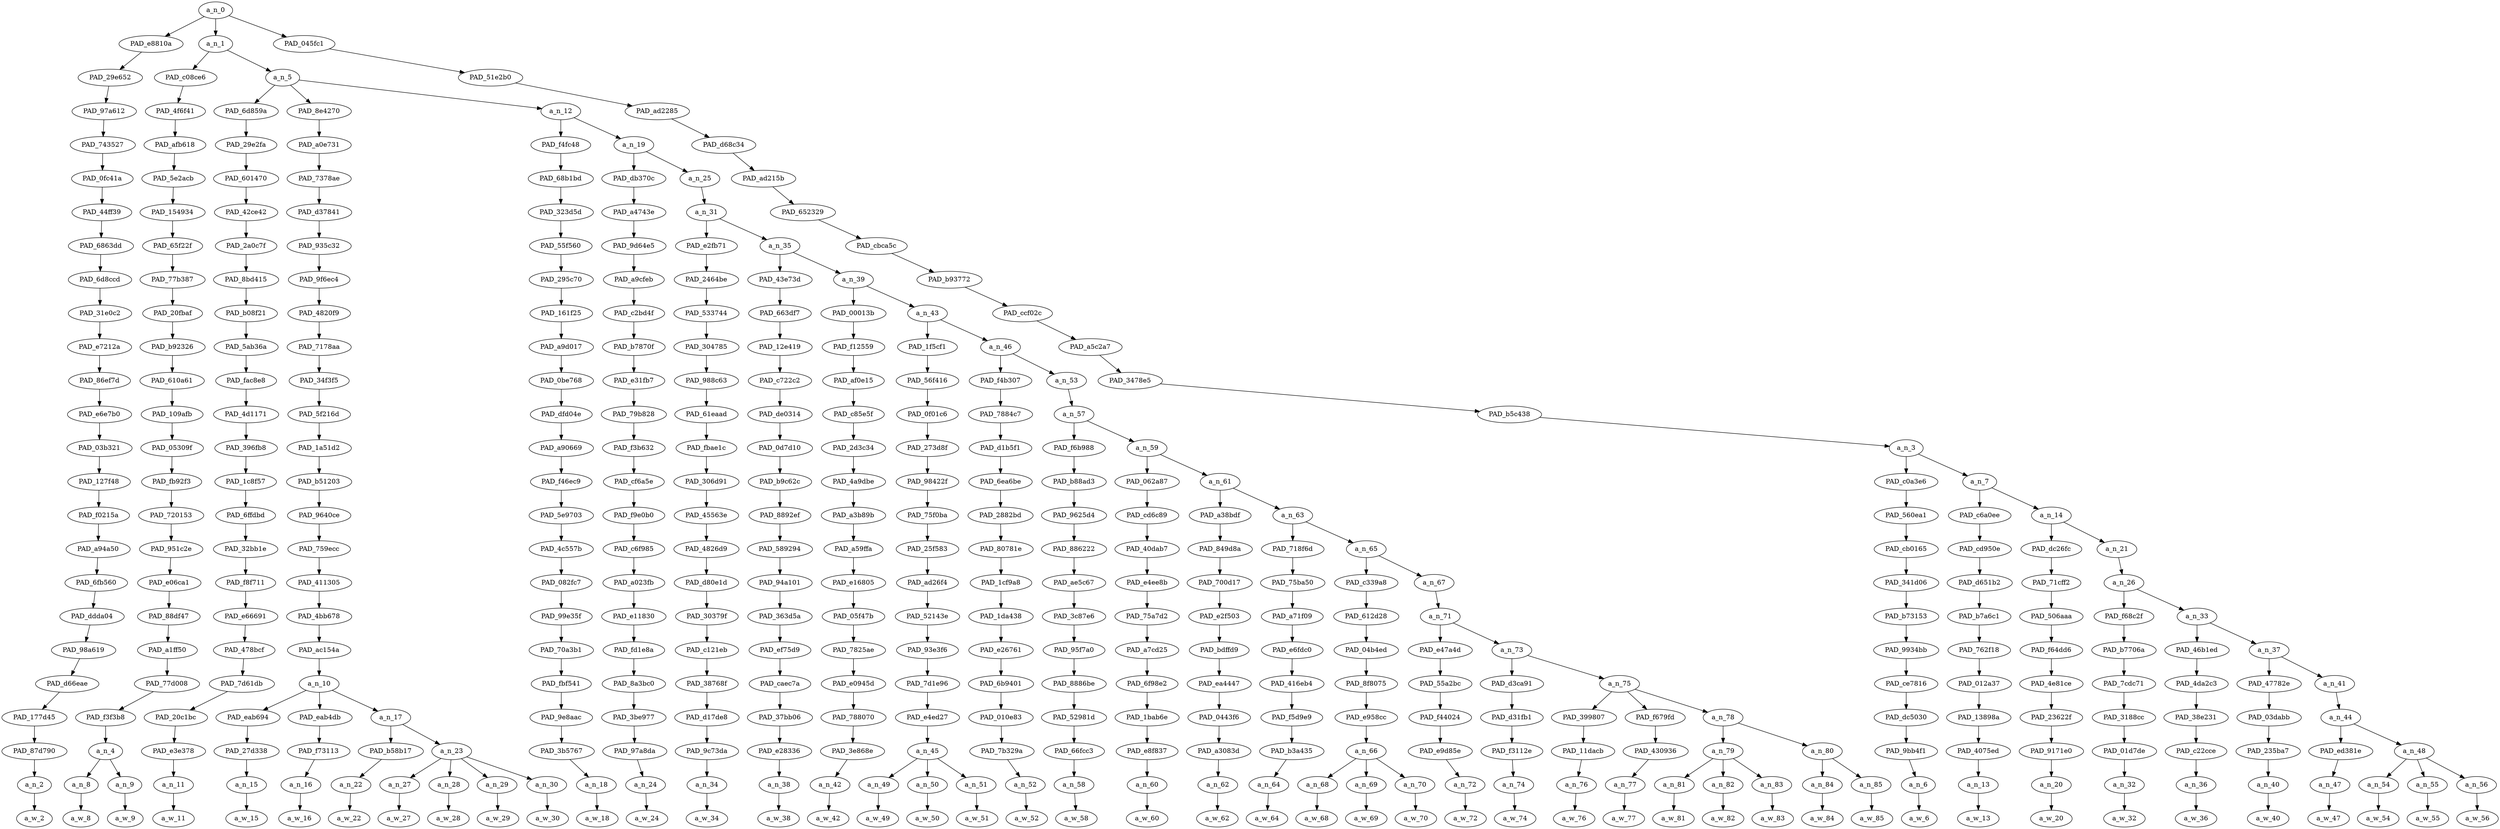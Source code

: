 strict digraph "" {
	a_n_0	[div_dir=1,
		index=0,
		level=24,
		pos="25.3869066591616,24!",
		text_span="[0, 1, 2, 3, 4, 5, 6, 7, 8, 9, 10, 11, 12, 13, 14, 15, 16, 17, 18, 19, 20, 21, 22, 23, 24, 25, 26, 27, 28, 29, 30, 31, 32, 33, 34, \
35, 36, 37, 38, 39, 40, 41, 42, 43, 44, 45]",
		value=0.99999999];
	PAD_e8810a	[div_dir=1,
		index=1,
		level=23,
		pos="35.0,23!",
		text_span="[35]",
		value=0.00998787];
	a_n_0 -> PAD_e8810a;
	a_n_1	[div_dir=1,
		index=0,
		level=23,
		pos="4.16071997748481,23!",
		text_span="[0, 1, 2, 3, 4, 5, 6, 7, 8, 9, 10, 11, 12, 13, 14, 15, 16, 17, 18, 19, 20, 21, 22, 23, 24, 25, 26, 27, 28, 29, 30, 31, 32, 33, 34]",
		value=0.76523112];
	a_n_0 -> a_n_1;
	PAD_045fc1	[div_dir=1,
		index=2,
		level=23,
		pos="37.0,23!",
		text_span="[36, 37, 38, 39, 40, 41, 42, 43, 44, 45]",
		value=0.22470285];
	a_n_0 -> PAD_045fc1;
	PAD_29e652	[div_dir=1,
		index=2,
		level=22,
		pos="35.0,22!",
		text_span="[35]",
		value=0.00998787];
	PAD_e8810a -> PAD_29e652;
	PAD_97a612	[div_dir=1,
		index=4,
		level=21,
		pos="35.0,21!",
		text_span="[35]",
		value=0.00998787];
	PAD_29e652 -> PAD_97a612;
	PAD_743527	[div_dir=1,
		index=5,
		level=20,
		pos="35.0,20!",
		text_span="[35]",
		value=0.00998787];
	PAD_97a612 -> PAD_743527;
	PAD_0fc41a	[div_dir=1,
		index=6,
		level=19,
		pos="35.0,19!",
		text_span="[35]",
		value=0.00998787];
	PAD_743527 -> PAD_0fc41a;
	PAD_44ff39	[div_dir=1,
		index=6,
		level=18,
		pos="35.0,18!",
		text_span="[35]",
		value=0.00998787];
	PAD_0fc41a -> PAD_44ff39;
	PAD_6863dd	[div_dir=1,
		index=7,
		level=17,
		pos="35.0,17!",
		text_span="[35]",
		value=0.00998787];
	PAD_44ff39 -> PAD_6863dd;
	PAD_6d8ccd	[div_dir=1,
		index=8,
		level=16,
		pos="35.0,16!",
		text_span="[35]",
		value=0.00998787];
	PAD_6863dd -> PAD_6d8ccd;
	PAD_31e0c2	[div_dir=1,
		index=9,
		level=15,
		pos="35.0,15!",
		text_span="[35]",
		value=0.00998787];
	PAD_6d8ccd -> PAD_31e0c2;
	PAD_e7212a	[div_dir=1,
		index=10,
		level=14,
		pos="35.0,14!",
		text_span="[35]",
		value=0.00998787];
	PAD_31e0c2 -> PAD_e7212a;
	PAD_86ef7d	[div_dir=1,
		index=11,
		level=13,
		pos="35.0,13!",
		text_span="[35]",
		value=0.00998787];
	PAD_e7212a -> PAD_86ef7d;
	PAD_e6e7b0	[div_dir=1,
		index=11,
		level=12,
		pos="35.0,12!",
		text_span="[35]",
		value=0.00998787];
	PAD_86ef7d -> PAD_e6e7b0;
	PAD_03b321	[div_dir=1,
		index=12,
		level=11,
		pos="35.0,11!",
		text_span="[35]",
		value=0.00998787];
	PAD_e6e7b0 -> PAD_03b321;
	PAD_127f48	[div_dir=1,
		index=13,
		level=10,
		pos="35.0,10!",
		text_span="[35]",
		value=0.00998787];
	PAD_03b321 -> PAD_127f48;
	PAD_f0215a	[div_dir=1,
		index=14,
		level=9,
		pos="35.0,9!",
		text_span="[35]",
		value=0.00998787];
	PAD_127f48 -> PAD_f0215a;
	PAD_a94a50	[div_dir=1,
		index=15,
		level=8,
		pos="35.0,8!",
		text_span="[35]",
		value=0.00998787];
	PAD_f0215a -> PAD_a94a50;
	PAD_6fb560	[div_dir=1,
		index=16,
		level=7,
		pos="35.0,7!",
		text_span="[35]",
		value=0.00998787];
	PAD_a94a50 -> PAD_6fb560;
	PAD_ddda04	[div_dir=1,
		index=16,
		level=6,
		pos="35.0,6!",
		text_span="[35]",
		value=0.00998787];
	PAD_6fb560 -> PAD_ddda04;
	PAD_98a619	[div_dir=1,
		index=17,
		level=5,
		pos="35.0,5!",
		text_span="[35]",
		value=0.00998787];
	PAD_ddda04 -> PAD_98a619;
	PAD_d66eae	[div_dir=1,
		index=18,
		level=4,
		pos="35.0,4!",
		text_span="[35]",
		value=0.00998787];
	PAD_98a619 -> PAD_d66eae;
	PAD_177d45	[div_dir=1,
		index=22,
		level=3,
		pos="35.0,3!",
		text_span="[35]",
		value=0.00998787];
	PAD_d66eae -> PAD_177d45;
	PAD_87d790	[div_dir=1,
		index=24,
		level=2,
		pos="35.0,2!",
		text_span="[35]",
		value=0.00998787];
	PAD_177d45 -> PAD_87d790;
	a_n_2	[div_dir=1,
		index=35,
		level=1,
		pos="35.0,1!",
		text_span="[35]",
		value=0.00998787];
	PAD_87d790 -> a_n_2;
	a_w_2	[div_dir=0,
		index=35,
		level=0,
		pos="35,0!",
		text_span="[35]",
		value=but];
	a_n_2 -> a_w_2;
	PAD_c08ce6	[div_dir=1,
		index=0,
		level=22,
		pos="0.5,22!",
		text_span="[0, 1]",
		value=0.07276632];
	a_n_1 -> PAD_c08ce6;
	a_n_5	[div_dir=1,
		index=1,
		level=22,
		pos="7.821439954969619,22!",
		text_span="[2, 3, 4, 5, 6, 7, 8, 9, 10, 11, 12, 13, 14, 15, 16, 17, 18, 19, 20, 21, 22, 23, 24, 25, 26, 27, 28, 29, 30, 31, 32, 33, 34]",
		value=0.69240430];
	a_n_1 -> a_n_5;
	PAD_4f6f41	[div_dir=1,
		index=0,
		level=21,
		pos="0.5,21!",
		text_span="[0, 1]",
		value=0.07276632];
	PAD_c08ce6 -> PAD_4f6f41;
	PAD_afb618	[div_dir=1,
		index=0,
		level=20,
		pos="0.5,20!",
		text_span="[0, 1]",
		value=0.07276632];
	PAD_4f6f41 -> PAD_afb618;
	PAD_5e2acb	[div_dir=1,
		index=0,
		level=19,
		pos="0.5,19!",
		text_span="[0, 1]",
		value=0.07276632];
	PAD_afb618 -> PAD_5e2acb;
	PAD_154934	[div_dir=1,
		index=0,
		level=18,
		pos="0.5,18!",
		text_span="[0, 1]",
		value=0.07276632];
	PAD_5e2acb -> PAD_154934;
	PAD_65f22f	[div_dir=1,
		index=0,
		level=17,
		pos="0.5,17!",
		text_span="[0, 1]",
		value=0.07276632];
	PAD_154934 -> PAD_65f22f;
	PAD_77b387	[div_dir=1,
		index=0,
		level=16,
		pos="0.5,16!",
		text_span="[0, 1]",
		value=0.07276632];
	PAD_65f22f -> PAD_77b387;
	PAD_20fbaf	[div_dir=1,
		index=0,
		level=15,
		pos="0.5,15!",
		text_span="[0, 1]",
		value=0.07276632];
	PAD_77b387 -> PAD_20fbaf;
	PAD_b92326	[div_dir=1,
		index=0,
		level=14,
		pos="0.5,14!",
		text_span="[0, 1]",
		value=0.07276632];
	PAD_20fbaf -> PAD_b92326;
	PAD_610a61	[div_dir=1,
		index=0,
		level=13,
		pos="0.5,13!",
		text_span="[0, 1]",
		value=0.07276632];
	PAD_b92326 -> PAD_610a61;
	PAD_109afb	[div_dir=1,
		index=0,
		level=12,
		pos="0.5,12!",
		text_span="[0, 1]",
		value=0.07276632];
	PAD_610a61 -> PAD_109afb;
	PAD_05309f	[div_dir=1,
		index=0,
		level=11,
		pos="0.5,11!",
		text_span="[0, 1]",
		value=0.07276632];
	PAD_109afb -> PAD_05309f;
	PAD_fb92f3	[div_dir=1,
		index=0,
		level=10,
		pos="0.5,10!",
		text_span="[0, 1]",
		value=0.07276632];
	PAD_05309f -> PAD_fb92f3;
	PAD_720153	[div_dir=1,
		index=0,
		level=9,
		pos="0.5,9!",
		text_span="[0, 1]",
		value=0.07276632];
	PAD_fb92f3 -> PAD_720153;
	PAD_951c2e	[div_dir=1,
		index=0,
		level=8,
		pos="0.5,8!",
		text_span="[0, 1]",
		value=0.07276632];
	PAD_720153 -> PAD_951c2e;
	PAD_e06ca1	[div_dir=1,
		index=0,
		level=7,
		pos="0.5,7!",
		text_span="[0, 1]",
		value=0.07276632];
	PAD_951c2e -> PAD_e06ca1;
	PAD_88df47	[div_dir=1,
		index=0,
		level=6,
		pos="0.5,6!",
		text_span="[0, 1]",
		value=0.07276632];
	PAD_e06ca1 -> PAD_88df47;
	PAD_a1ff50	[div_dir=1,
		index=0,
		level=5,
		pos="0.5,5!",
		text_span="[0, 1]",
		value=0.07276632];
	PAD_88df47 -> PAD_a1ff50;
	PAD_77d008	[div_dir=1,
		index=0,
		level=4,
		pos="0.5,4!",
		text_span="[0, 1]",
		value=0.07276632];
	PAD_a1ff50 -> PAD_77d008;
	PAD_f3f3b8	[div_dir=1,
		index=0,
		level=3,
		pos="0.5,3!",
		text_span="[0, 1]",
		value=0.07276632];
	PAD_77d008 -> PAD_f3f3b8;
	a_n_4	[div_dir=1,
		index=0,
		level=2,
		pos="0.5,2!",
		text_span="[0, 1]",
		value=0.07276632];
	PAD_f3f3b8 -> a_n_4;
	a_n_8	[div_dir=1,
		index=0,
		level=1,
		pos="0.0,1!",
		text_span="[0]",
		value=0.04307122];
	a_n_4 -> a_n_8;
	a_n_9	[div_dir=-1,
		index=1,
		level=1,
		pos="1.0,1!",
		text_span="[1]",
		value=0.02958612];
	a_n_4 -> a_n_9;
	a_w_8	[div_dir=0,
		index=0,
		level=0,
		pos="0,0!",
		text_span="[0]",
		value="<user>"];
	a_n_8 -> a_w_8;
	a_w_9	[div_dir=0,
		index=1,
		level=0,
		pos="1,0!",
		text_span="[1]",
		value="<u200d>"];
	a_n_9 -> a_w_9;
	PAD_6d859a	[div_dir=-1,
		index=2,
		level=21,
		pos="9.0,21!",
		text_span="[9]",
		value=0.01375611];
	a_n_5 -> PAD_6d859a;
	PAD_8e4270	[div_dir=1,
		index=1,
		level=21,
		pos="3.4166666666666665,21!",
		text_span="[2, 3, 4, 5, 6, 7, 8]",
		value=0.15174527];
	a_n_5 -> PAD_8e4270;
	a_n_12	[div_dir=1,
		index=3,
		level=21,
		pos="11.047653198242188,21!",
		text_span="[10, 11, 12, 13, 14, 15, 16, 17, 18, 19, 20, 21, 22, 23, 24, 25, 26, 27, 28, 29, 30, 31, 32, 33, 34]",
		value=0.52685107];
	a_n_5 -> a_n_12;
	PAD_29e2fa	[div_dir=-1,
		index=2,
		level=20,
		pos="9.0,20!",
		text_span="[9]",
		value=0.01375611];
	PAD_6d859a -> PAD_29e2fa;
	PAD_601470	[div_dir=-1,
		index=2,
		level=19,
		pos="9.0,19!",
		text_span="[9]",
		value=0.01375611];
	PAD_29e2fa -> PAD_601470;
	PAD_42ce42	[div_dir=-1,
		index=2,
		level=18,
		pos="9.0,18!",
		text_span="[9]",
		value=0.01375611];
	PAD_601470 -> PAD_42ce42;
	PAD_2a0c7f	[div_dir=-1,
		index=2,
		level=17,
		pos="9.0,17!",
		text_span="[9]",
		value=0.01375611];
	PAD_42ce42 -> PAD_2a0c7f;
	PAD_8bd415	[div_dir=-1,
		index=2,
		level=16,
		pos="9.0,16!",
		text_span="[9]",
		value=0.01375611];
	PAD_2a0c7f -> PAD_8bd415;
	PAD_b08f21	[div_dir=-1,
		index=2,
		level=15,
		pos="9.0,15!",
		text_span="[9]",
		value=0.01375611];
	PAD_8bd415 -> PAD_b08f21;
	PAD_5ab36a	[div_dir=-1,
		index=2,
		level=14,
		pos="9.0,14!",
		text_span="[9]",
		value=0.01375611];
	PAD_b08f21 -> PAD_5ab36a;
	PAD_fac8e8	[div_dir=-1,
		index=2,
		level=13,
		pos="9.0,13!",
		text_span="[9]",
		value=0.01375611];
	PAD_5ab36a -> PAD_fac8e8;
	PAD_4d1171	[div_dir=-1,
		index=2,
		level=12,
		pos="9.0,12!",
		text_span="[9]",
		value=0.01375611];
	PAD_fac8e8 -> PAD_4d1171;
	PAD_396fb8	[div_dir=-1,
		index=2,
		level=11,
		pos="9.0,11!",
		text_span="[9]",
		value=0.01375611];
	PAD_4d1171 -> PAD_396fb8;
	PAD_1c8f57	[div_dir=-1,
		index=2,
		level=10,
		pos="9.0,10!",
		text_span="[9]",
		value=0.01375611];
	PAD_396fb8 -> PAD_1c8f57;
	PAD_6ffdbd	[div_dir=-1,
		index=2,
		level=9,
		pos="9.0,9!",
		text_span="[9]",
		value=0.01375611];
	PAD_1c8f57 -> PAD_6ffdbd;
	PAD_32bb1e	[div_dir=-1,
		index=2,
		level=8,
		pos="9.0,8!",
		text_span="[9]",
		value=0.01375611];
	PAD_6ffdbd -> PAD_32bb1e;
	PAD_f8f711	[div_dir=-1,
		index=2,
		level=7,
		pos="9.0,7!",
		text_span="[9]",
		value=0.01375611];
	PAD_32bb1e -> PAD_f8f711;
	PAD_e66691	[div_dir=-1,
		index=2,
		level=6,
		pos="9.0,6!",
		text_span="[9]",
		value=0.01375611];
	PAD_f8f711 -> PAD_e66691;
	PAD_478bcf	[div_dir=-1,
		index=2,
		level=5,
		pos="9.0,5!",
		text_span="[9]",
		value=0.01375611];
	PAD_e66691 -> PAD_478bcf;
	PAD_7d61db	[div_dir=-1,
		index=2,
		level=4,
		pos="9.0,4!",
		text_span="[9]",
		value=0.01375611];
	PAD_478bcf -> PAD_7d61db;
	PAD_20c1bc	[div_dir=-1,
		index=4,
		level=3,
		pos="9.0,3!",
		text_span="[9]",
		value=0.01375611];
	PAD_7d61db -> PAD_20c1bc;
	PAD_e3e378	[div_dir=-1,
		index=5,
		level=2,
		pos="9.0,2!",
		text_span="[9]",
		value=0.01375611];
	PAD_20c1bc -> PAD_e3e378;
	a_n_11	[div_dir=-1,
		index=9,
		level=1,
		pos="9.0,1!",
		text_span="[9]",
		value=0.01375611];
	PAD_e3e378 -> a_n_11;
	a_w_11	[div_dir=0,
		index=9,
		level=0,
		pos="9,0!",
		text_span="[9]",
		value=and];
	a_n_11 -> a_w_11;
	PAD_a0e731	[div_dir=1,
		index=1,
		level=20,
		pos="3.4166666666666665,20!",
		text_span="[2, 3, 4, 5, 6, 7, 8]",
		value=0.15174527];
	PAD_8e4270 -> PAD_a0e731;
	PAD_7378ae	[div_dir=1,
		index=1,
		level=19,
		pos="3.4166666666666665,19!",
		text_span="[2, 3, 4, 5, 6, 7, 8]",
		value=0.15174527];
	PAD_a0e731 -> PAD_7378ae;
	PAD_d37841	[div_dir=1,
		index=1,
		level=18,
		pos="3.4166666666666665,18!",
		text_span="[2, 3, 4, 5, 6, 7, 8]",
		value=0.15174527];
	PAD_7378ae -> PAD_d37841;
	PAD_935c32	[div_dir=1,
		index=1,
		level=17,
		pos="3.4166666666666665,17!",
		text_span="[2, 3, 4, 5, 6, 7, 8]",
		value=0.15174527];
	PAD_d37841 -> PAD_935c32;
	PAD_9f6ec4	[div_dir=1,
		index=1,
		level=16,
		pos="3.4166666666666665,16!",
		text_span="[2, 3, 4, 5, 6, 7, 8]",
		value=0.15174527];
	PAD_935c32 -> PAD_9f6ec4;
	PAD_4820f9	[div_dir=1,
		index=1,
		level=15,
		pos="3.4166666666666665,15!",
		text_span="[2, 3, 4, 5, 6, 7, 8]",
		value=0.15174527];
	PAD_9f6ec4 -> PAD_4820f9;
	PAD_7178aa	[div_dir=1,
		index=1,
		level=14,
		pos="3.4166666666666665,14!",
		text_span="[2, 3, 4, 5, 6, 7, 8]",
		value=0.15174527];
	PAD_4820f9 -> PAD_7178aa;
	PAD_34f3f5	[div_dir=1,
		index=1,
		level=13,
		pos="3.4166666666666665,13!",
		text_span="[2, 3, 4, 5, 6, 7, 8]",
		value=0.15174527];
	PAD_7178aa -> PAD_34f3f5;
	PAD_5f216d	[div_dir=1,
		index=1,
		level=12,
		pos="3.4166666666666665,12!",
		text_span="[2, 3, 4, 5, 6, 7, 8]",
		value=0.15174527];
	PAD_34f3f5 -> PAD_5f216d;
	PAD_1a51d2	[div_dir=1,
		index=1,
		level=11,
		pos="3.4166666666666665,11!",
		text_span="[2, 3, 4, 5, 6, 7, 8]",
		value=0.15174527];
	PAD_5f216d -> PAD_1a51d2;
	PAD_b51203	[div_dir=1,
		index=1,
		level=10,
		pos="3.4166666666666665,10!",
		text_span="[2, 3, 4, 5, 6, 7, 8]",
		value=0.15174527];
	PAD_1a51d2 -> PAD_b51203;
	PAD_9640ce	[div_dir=1,
		index=1,
		level=9,
		pos="3.4166666666666665,9!",
		text_span="[2, 3, 4, 5, 6, 7, 8]",
		value=0.15174527];
	PAD_b51203 -> PAD_9640ce;
	PAD_759ecc	[div_dir=1,
		index=1,
		level=8,
		pos="3.4166666666666665,8!",
		text_span="[2, 3, 4, 5, 6, 7, 8]",
		value=0.15174527];
	PAD_9640ce -> PAD_759ecc;
	PAD_411305	[div_dir=1,
		index=1,
		level=7,
		pos="3.4166666666666665,7!",
		text_span="[2, 3, 4, 5, 6, 7, 8]",
		value=0.15174527];
	PAD_759ecc -> PAD_411305;
	PAD_4bb678	[div_dir=1,
		index=1,
		level=6,
		pos="3.4166666666666665,6!",
		text_span="[2, 3, 4, 5, 6, 7, 8]",
		value=0.15174527];
	PAD_411305 -> PAD_4bb678;
	PAD_ac154a	[div_dir=1,
		index=1,
		level=5,
		pos="3.4166666666666665,5!",
		text_span="[2, 3, 4, 5, 6, 7, 8]",
		value=0.15174527];
	PAD_4bb678 -> PAD_ac154a;
	a_n_10	[div_dir=1,
		index=1,
		level=4,
		pos="3.4166666666666665,4!",
		text_span="[2, 3, 4, 5, 6, 7, 8]",
		value=0.15174527];
	PAD_ac154a -> a_n_10;
	PAD_eab694	[div_dir=1,
		index=1,
		level=3,
		pos="2.0,3!",
		text_span="[2]",
		value=0.01503638];
	a_n_10 -> PAD_eab694;
	PAD_eab4db	[div_dir=-1,
		index=2,
		level=3,
		pos="3.0,3!",
		text_span="[3]",
		value=0.01688875];
	a_n_10 -> PAD_eab4db;
	a_n_17	[div_dir=1,
		index=3,
		level=3,
		pos="5.25,3!",
		text_span="[4, 5, 6, 7, 8]",
		value=0.11979980];
	a_n_10 -> a_n_17;
	PAD_27d338	[div_dir=1,
		index=1,
		level=2,
		pos="2.0,2!",
		text_span="[2]",
		value=0.01503638];
	PAD_eab694 -> PAD_27d338;
	a_n_15	[div_dir=1,
		index=2,
		level=1,
		pos="2.0,1!",
		text_span="[2]",
		value=0.01503638];
	PAD_27d338 -> a_n_15;
	a_w_15	[div_dir=0,
		index=2,
		level=0,
		pos="2,0!",
		text_span="[2]",
		value=just];
	a_n_15 -> a_w_15;
	PAD_f73113	[div_dir=-1,
		index=2,
		level=2,
		pos="3.0,2!",
		text_span="[3]",
		value=0.01688875];
	PAD_eab4db -> PAD_f73113;
	a_n_16	[div_dir=-1,
		index=3,
		level=1,
		pos="3.0,1!",
		text_span="[3]",
		value=0.01688875];
	PAD_f73113 -> a_n_16;
	a_w_16	[div_dir=0,
		index=3,
		level=0,
		pos="3,0!",
		text_span="[3]",
		value=listening];
	a_n_16 -> a_w_16;
	PAD_b58b17	[div_dir=-1,
		index=3,
		level=2,
		pos="4.0,2!",
		text_span="[4]",
		value=0.01022305];
	a_n_17 -> PAD_b58b17;
	a_n_23	[div_dir=1,
		index=4,
		level=2,
		pos="6.5,2!",
		text_span="[5, 6, 7, 8]",
		value=0.10955631];
	a_n_17 -> a_n_23;
	a_n_22	[div_dir=-1,
		index=4,
		level=1,
		pos="4.0,1!",
		text_span="[4]",
		value=0.01022305];
	PAD_b58b17 -> a_n_22;
	a_w_22	[div_dir=0,
		index=4,
		level=0,
		pos="4,0!",
		text_span="[4]",
		value=to];
	a_n_22 -> a_w_22;
	a_n_27	[div_dir=-1,
		index=5,
		level=1,
		pos="5.0,1!",
		text_span="[5]",
		value=0.01268243];
	a_n_23 -> a_n_27;
	a_n_28	[div_dir=-1,
		index=6,
		level=1,
		pos="6.0,1!",
		text_span="[6]",
		value=0.02114284];
	a_n_23 -> a_n_28;
	a_n_29	[div_dir=-1,
		index=7,
		level=1,
		pos="7.0,1!",
		text_span="[7]",
		value=0.04770346];
	a_n_23 -> a_n_29;
	a_n_30	[div_dir=1,
		index=8,
		level=1,
		pos="8.0,1!",
		text_span="[8]",
		value=0.02799544];
	a_n_23 -> a_n_30;
	a_w_27	[div_dir=0,
		index=5,
		level=0,
		pos="5,0!",
		text_span="[5]",
		value=the];
	a_n_27 -> a_w_27;
	a_w_28	[div_dir=0,
		index=6,
		level=0,
		pos="6,0!",
		text_span="[6]",
		value=latest];
	a_n_28 -> a_w_28;
	a_w_29	[div_dir=0,
		index=7,
		level=0,
		pos="7,0!",
		text_span="[7]",
		value=radical];
	a_n_29 -> a_w_29;
	a_w_30	[div_dir=0,
		index=8,
		level=0,
		pos="8,0!",
		text_span="[8]",
		value=agenda];
	a_n_30 -> a_w_30;
	PAD_f4fc48	[div_dir=1,
		index=3,
		level=20,
		pos="10.0,20!",
		text_span="[10]",
		value=0.01055297];
	a_n_12 -> PAD_f4fc48;
	a_n_19	[div_dir=1,
		index=4,
		level=20,
		pos="12.095306396484375,20!",
		text_span="[11, 12, 13, 14, 15, 16, 17, 18, 19, 20, 21, 22, 23, 24, 25, 26, 27, 28, 29, 30, 31, 32, 33, 34]",
		value=0.51624566];
	a_n_12 -> a_n_19;
	PAD_68b1bd	[div_dir=1,
		index=3,
		level=19,
		pos="10.0,19!",
		text_span="[10]",
		value=0.01055297];
	PAD_f4fc48 -> PAD_68b1bd;
	PAD_323d5d	[div_dir=1,
		index=3,
		level=18,
		pos="10.0,18!",
		text_span="[10]",
		value=0.01055297];
	PAD_68b1bd -> PAD_323d5d;
	PAD_55f560	[div_dir=1,
		index=3,
		level=17,
		pos="10.0,17!",
		text_span="[10]",
		value=0.01055297];
	PAD_323d5d -> PAD_55f560;
	PAD_295c70	[div_dir=1,
		index=3,
		level=16,
		pos="10.0,16!",
		text_span="[10]",
		value=0.01055297];
	PAD_55f560 -> PAD_295c70;
	PAD_161f25	[div_dir=1,
		index=3,
		level=15,
		pos="10.0,15!",
		text_span="[10]",
		value=0.01055297];
	PAD_295c70 -> PAD_161f25;
	PAD_a9d017	[div_dir=1,
		index=3,
		level=14,
		pos="10.0,14!",
		text_span="[10]",
		value=0.01055297];
	PAD_161f25 -> PAD_a9d017;
	PAD_0be768	[div_dir=1,
		index=3,
		level=13,
		pos="10.0,13!",
		text_span="[10]",
		value=0.01055297];
	PAD_a9d017 -> PAD_0be768;
	PAD_dfd04e	[div_dir=1,
		index=3,
		level=12,
		pos="10.0,12!",
		text_span="[10]",
		value=0.01055297];
	PAD_0be768 -> PAD_dfd04e;
	PAD_a90669	[div_dir=1,
		index=3,
		level=11,
		pos="10.0,11!",
		text_span="[10]",
		value=0.01055297];
	PAD_dfd04e -> PAD_a90669;
	PAD_f46ec9	[div_dir=1,
		index=3,
		level=10,
		pos="10.0,10!",
		text_span="[10]",
		value=0.01055297];
	PAD_a90669 -> PAD_f46ec9;
	PAD_5e9703	[div_dir=1,
		index=3,
		level=9,
		pos="10.0,9!",
		text_span="[10]",
		value=0.01055297];
	PAD_f46ec9 -> PAD_5e9703;
	PAD_4c557b	[div_dir=1,
		index=3,
		level=8,
		pos="10.0,8!",
		text_span="[10]",
		value=0.01055297];
	PAD_5e9703 -> PAD_4c557b;
	PAD_082fc7	[div_dir=1,
		index=3,
		level=7,
		pos="10.0,7!",
		text_span="[10]",
		value=0.01055297];
	PAD_4c557b -> PAD_082fc7;
	PAD_99e35f	[div_dir=1,
		index=3,
		level=6,
		pos="10.0,6!",
		text_span="[10]",
		value=0.01055297];
	PAD_082fc7 -> PAD_99e35f;
	PAD_70a3b1	[div_dir=1,
		index=3,
		level=5,
		pos="10.0,5!",
		text_span="[10]",
		value=0.01055297];
	PAD_99e35f -> PAD_70a3b1;
	PAD_fbf541	[div_dir=1,
		index=3,
		level=4,
		pos="10.0,4!",
		text_span="[10]",
		value=0.01055297];
	PAD_70a3b1 -> PAD_fbf541;
	PAD_9e8aac	[div_dir=1,
		index=5,
		level=3,
		pos="10.0,3!",
		text_span="[10]",
		value=0.01055297];
	PAD_fbf541 -> PAD_9e8aac;
	PAD_3b5767	[div_dir=1,
		index=6,
		level=2,
		pos="10.0,2!",
		text_span="[10]",
		value=0.01055297];
	PAD_9e8aac -> PAD_3b5767;
	a_n_18	[div_dir=1,
		index=10,
		level=1,
		pos="10.0,1!",
		text_span="[10]",
		value=0.01055297];
	PAD_3b5767 -> a_n_18;
	a_w_18	[div_dir=0,
		index=10,
		level=0,
		pos="10,0!",
		text_span="[10]",
		value=was];
	a_n_18 -> a_w_18;
	PAD_db370c	[div_dir=1,
		index=4,
		level=19,
		pos="11.0,19!",
		text_span="[11]",
		value=0.01400071];
	a_n_19 -> PAD_db370c;
	a_n_25	[div_dir=1,
		index=5,
		level=19,
		pos="13.19061279296875,19!",
		text_span="[12, 13, 14, 15, 16, 17, 18, 19, 20, 21, 22, 23, 24, 25, 26, 27, 28, 29, 30, 31, 32, 33, 34]",
		value=0.50219166];
	a_n_19 -> a_n_25;
	PAD_a4743e	[div_dir=1,
		index=4,
		level=18,
		pos="11.0,18!",
		text_span="[11]",
		value=0.01400071];
	PAD_db370c -> PAD_a4743e;
	PAD_9d64e5	[div_dir=1,
		index=4,
		level=17,
		pos="11.0,17!",
		text_span="[11]",
		value=0.01400071];
	PAD_a4743e -> PAD_9d64e5;
	PAD_a9cfeb	[div_dir=1,
		index=4,
		level=16,
		pos="11.0,16!",
		text_span="[11]",
		value=0.01400071];
	PAD_9d64e5 -> PAD_a9cfeb;
	PAD_c2bd4f	[div_dir=1,
		index=4,
		level=15,
		pos="11.0,15!",
		text_span="[11]",
		value=0.01400071];
	PAD_a9cfeb -> PAD_c2bd4f;
	PAD_b7870f	[div_dir=1,
		index=4,
		level=14,
		pos="11.0,14!",
		text_span="[11]",
		value=0.01400071];
	PAD_c2bd4f -> PAD_b7870f;
	PAD_e31fb7	[div_dir=1,
		index=4,
		level=13,
		pos="11.0,13!",
		text_span="[11]",
		value=0.01400071];
	PAD_b7870f -> PAD_e31fb7;
	PAD_79b828	[div_dir=1,
		index=4,
		level=12,
		pos="11.0,12!",
		text_span="[11]",
		value=0.01400071];
	PAD_e31fb7 -> PAD_79b828;
	PAD_f3b632	[div_dir=1,
		index=4,
		level=11,
		pos="11.0,11!",
		text_span="[11]",
		value=0.01400071];
	PAD_79b828 -> PAD_f3b632;
	PAD_cf6a5e	[div_dir=1,
		index=4,
		level=10,
		pos="11.0,10!",
		text_span="[11]",
		value=0.01400071];
	PAD_f3b632 -> PAD_cf6a5e;
	PAD_f9e0b0	[div_dir=1,
		index=4,
		level=9,
		pos="11.0,9!",
		text_span="[11]",
		value=0.01400071];
	PAD_cf6a5e -> PAD_f9e0b0;
	PAD_c6f985	[div_dir=1,
		index=4,
		level=8,
		pos="11.0,8!",
		text_span="[11]",
		value=0.01400071];
	PAD_f9e0b0 -> PAD_c6f985;
	PAD_a023fb	[div_dir=1,
		index=4,
		level=7,
		pos="11.0,7!",
		text_span="[11]",
		value=0.01400071];
	PAD_c6f985 -> PAD_a023fb;
	PAD_e11830	[div_dir=1,
		index=4,
		level=6,
		pos="11.0,6!",
		text_span="[11]",
		value=0.01400071];
	PAD_a023fb -> PAD_e11830;
	PAD_fd1e8a	[div_dir=1,
		index=4,
		level=5,
		pos="11.0,5!",
		text_span="[11]",
		value=0.01400071];
	PAD_e11830 -> PAD_fd1e8a;
	PAD_8a3bc0	[div_dir=1,
		index=4,
		level=4,
		pos="11.0,4!",
		text_span="[11]",
		value=0.01400071];
	PAD_fd1e8a -> PAD_8a3bc0;
	PAD_3be977	[div_dir=1,
		index=6,
		level=3,
		pos="11.0,3!",
		text_span="[11]",
		value=0.01400071];
	PAD_8a3bc0 -> PAD_3be977;
	PAD_97a8da	[div_dir=1,
		index=7,
		level=2,
		pos="11.0,2!",
		text_span="[11]",
		value=0.01400071];
	PAD_3be977 -> PAD_97a8da;
	a_n_24	[div_dir=1,
		index=11,
		level=1,
		pos="11.0,1!",
		text_span="[11]",
		value=0.01400071];
	PAD_97a8da -> a_n_24;
	a_w_24	[div_dir=0,
		index=11,
		level=0,
		pos="11,0!",
		text_span="[11]",
		value=interested];
	a_n_24 -> a_w_24;
	a_n_31	[div_dir=1,
		index=5,
		level=18,
		pos="13.19061279296875,18!",
		text_span="[12, 13, 14, 15, 16, 17, 18, 19, 20, 21, 22, 23, 24, 25, 26, 27, 28, 29, 30, 31, 32, 33, 34]",
		value=0.50214820];
	a_n_25 -> a_n_31;
	PAD_e2fb71	[div_dir=1,
		index=5,
		level=17,
		pos="12.0,17!",
		text_span="[12]",
		value=0.00835967];
	a_n_31 -> PAD_e2fb71;
	a_n_35	[div_dir=1,
		index=6,
		level=17,
		pos="14.3812255859375,17!",
		text_span="[13, 14, 15, 16, 17, 18, 19, 20, 21, 22, 23, 24, 25, 26, 27, 28, 29, 30, 31, 32, 33, 34]",
		value=0.49374507];
	a_n_31 -> a_n_35;
	PAD_2464be	[div_dir=1,
		index=5,
		level=16,
		pos="12.0,16!",
		text_span="[12]",
		value=0.00835967];
	PAD_e2fb71 -> PAD_2464be;
	PAD_533744	[div_dir=1,
		index=5,
		level=15,
		pos="12.0,15!",
		text_span="[12]",
		value=0.00835967];
	PAD_2464be -> PAD_533744;
	PAD_304785	[div_dir=1,
		index=5,
		level=14,
		pos="12.0,14!",
		text_span="[12]",
		value=0.00835967];
	PAD_533744 -> PAD_304785;
	PAD_988c63	[div_dir=1,
		index=5,
		level=13,
		pos="12.0,13!",
		text_span="[12]",
		value=0.00835967];
	PAD_304785 -> PAD_988c63;
	PAD_61eaad	[div_dir=1,
		index=5,
		level=12,
		pos="12.0,12!",
		text_span="[12]",
		value=0.00835967];
	PAD_988c63 -> PAD_61eaad;
	PAD_fbae1c	[div_dir=1,
		index=5,
		level=11,
		pos="12.0,11!",
		text_span="[12]",
		value=0.00835967];
	PAD_61eaad -> PAD_fbae1c;
	PAD_306d91	[div_dir=1,
		index=5,
		level=10,
		pos="12.0,10!",
		text_span="[12]",
		value=0.00835967];
	PAD_fbae1c -> PAD_306d91;
	PAD_45563e	[div_dir=1,
		index=5,
		level=9,
		pos="12.0,9!",
		text_span="[12]",
		value=0.00835967];
	PAD_306d91 -> PAD_45563e;
	PAD_4826d9	[div_dir=1,
		index=5,
		level=8,
		pos="12.0,8!",
		text_span="[12]",
		value=0.00835967];
	PAD_45563e -> PAD_4826d9;
	PAD_d80e1d	[div_dir=1,
		index=5,
		level=7,
		pos="12.0,7!",
		text_span="[12]",
		value=0.00835967];
	PAD_4826d9 -> PAD_d80e1d;
	PAD_30379f	[div_dir=1,
		index=5,
		level=6,
		pos="12.0,6!",
		text_span="[12]",
		value=0.00835967];
	PAD_d80e1d -> PAD_30379f;
	PAD_c121eb	[div_dir=1,
		index=5,
		level=5,
		pos="12.0,5!",
		text_span="[12]",
		value=0.00835967];
	PAD_30379f -> PAD_c121eb;
	PAD_38768f	[div_dir=1,
		index=5,
		level=4,
		pos="12.0,4!",
		text_span="[12]",
		value=0.00835967];
	PAD_c121eb -> PAD_38768f;
	PAD_d17de8	[div_dir=1,
		index=7,
		level=3,
		pos="12.0,3!",
		text_span="[12]",
		value=0.00835967];
	PAD_38768f -> PAD_d17de8;
	PAD_9c73da	[div_dir=1,
		index=8,
		level=2,
		pos="12.0,2!",
		text_span="[12]",
		value=0.00835967];
	PAD_d17de8 -> PAD_9c73da;
	a_n_34	[div_dir=1,
		index=12,
		level=1,
		pos="12.0,1!",
		text_span="[12]",
		value=0.00835967];
	PAD_9c73da -> a_n_34;
	a_w_34	[div_dir=0,
		index=12,
		level=0,
		pos="12,0!",
		text_span="[12]",
		value=to1];
	a_n_34 -> a_w_34;
	PAD_43e73d	[div_dir=1,
		index=6,
		level=16,
		pos="13.0,16!",
		text_span="[13]",
		value=0.01082856];
	a_n_35 -> PAD_43e73d;
	a_n_39	[div_dir=1,
		index=7,
		level=16,
		pos="15.762451171875,16!",
		text_span="[14, 15, 16, 17, 18, 19, 20, 21, 22, 23, 24, 25, 26, 27, 28, 29, 30, 31, 32, 33, 34]",
		value=0.48287840];
	a_n_35 -> a_n_39;
	PAD_663df7	[div_dir=1,
		index=6,
		level=15,
		pos="13.0,15!",
		text_span="[13]",
		value=0.01082856];
	PAD_43e73d -> PAD_663df7;
	PAD_12e419	[div_dir=1,
		index=6,
		level=14,
		pos="13.0,14!",
		text_span="[13]",
		value=0.01082856];
	PAD_663df7 -> PAD_12e419;
	PAD_c722c2	[div_dir=1,
		index=6,
		level=13,
		pos="13.0,13!",
		text_span="[13]",
		value=0.01082856];
	PAD_12e419 -> PAD_c722c2;
	PAD_de0314	[div_dir=1,
		index=6,
		level=12,
		pos="13.0,12!",
		text_span="[13]",
		value=0.01082856];
	PAD_c722c2 -> PAD_de0314;
	PAD_0d7d10	[div_dir=1,
		index=6,
		level=11,
		pos="13.0,11!",
		text_span="[13]",
		value=0.01082856];
	PAD_de0314 -> PAD_0d7d10;
	PAD_b9c62c	[div_dir=1,
		index=6,
		level=10,
		pos="13.0,10!",
		text_span="[13]",
		value=0.01082856];
	PAD_0d7d10 -> PAD_b9c62c;
	PAD_8892ef	[div_dir=1,
		index=6,
		level=9,
		pos="13.0,9!",
		text_span="[13]",
		value=0.01082856];
	PAD_b9c62c -> PAD_8892ef;
	PAD_589294	[div_dir=1,
		index=6,
		level=8,
		pos="13.0,8!",
		text_span="[13]",
		value=0.01082856];
	PAD_8892ef -> PAD_589294;
	PAD_94a101	[div_dir=1,
		index=6,
		level=7,
		pos="13.0,7!",
		text_span="[13]",
		value=0.01082856];
	PAD_589294 -> PAD_94a101;
	PAD_363d5a	[div_dir=1,
		index=6,
		level=6,
		pos="13.0,6!",
		text_span="[13]",
		value=0.01082856];
	PAD_94a101 -> PAD_363d5a;
	PAD_ef75d9	[div_dir=1,
		index=6,
		level=5,
		pos="13.0,5!",
		text_span="[13]",
		value=0.01082856];
	PAD_363d5a -> PAD_ef75d9;
	PAD_caec7a	[div_dir=1,
		index=6,
		level=4,
		pos="13.0,4!",
		text_span="[13]",
		value=0.01082856];
	PAD_ef75d9 -> PAD_caec7a;
	PAD_37bb06	[div_dir=1,
		index=8,
		level=3,
		pos="13.0,3!",
		text_span="[13]",
		value=0.01082856];
	PAD_caec7a -> PAD_37bb06;
	PAD_e28336	[div_dir=1,
		index=9,
		level=2,
		pos="13.0,2!",
		text_span="[13]",
		value=0.01082856];
	PAD_37bb06 -> PAD_e28336;
	a_n_38	[div_dir=1,
		index=13,
		level=1,
		pos="13.0,1!",
		text_span="[13]",
		value=0.01082856];
	PAD_e28336 -> a_n_38;
	a_w_38	[div_dir=0,
		index=13,
		level=0,
		pos="13,0!",
		text_span="[13]",
		value=listen];
	a_n_38 -> a_w_38;
	PAD_00013b	[div_dir=1,
		index=7,
		level=15,
		pos="14.0,15!",
		text_span="[14]",
		value=0.00956762];
	a_n_39 -> PAD_00013b;
	a_n_43	[div_dir=1,
		index=8,
		level=15,
		pos="17.52490234375,15!",
		text_span="[15, 16, 17, 18, 19, 20, 21, 22, 23, 24, 25, 26, 27, 28, 29, 30, 31, 32, 33, 34]",
		value=0.47327372];
	a_n_39 -> a_n_43;
	PAD_f12559	[div_dir=1,
		index=7,
		level=14,
		pos="14.0,14!",
		text_span="[14]",
		value=0.00956762];
	PAD_00013b -> PAD_f12559;
	PAD_af0e15	[div_dir=1,
		index=7,
		level=13,
		pos="14.0,13!",
		text_span="[14]",
		value=0.00956762];
	PAD_f12559 -> PAD_af0e15;
	PAD_c85e5f	[div_dir=1,
		index=7,
		level=12,
		pos="14.0,12!",
		text_span="[14]",
		value=0.00956762];
	PAD_af0e15 -> PAD_c85e5f;
	PAD_2d3c34	[div_dir=1,
		index=7,
		level=11,
		pos="14.0,11!",
		text_span="[14]",
		value=0.00956762];
	PAD_c85e5f -> PAD_2d3c34;
	PAD_4a9dbe	[div_dir=1,
		index=7,
		level=10,
		pos="14.0,10!",
		text_span="[14]",
		value=0.00956762];
	PAD_2d3c34 -> PAD_4a9dbe;
	PAD_a3b89b	[div_dir=1,
		index=7,
		level=9,
		pos="14.0,9!",
		text_span="[14]",
		value=0.00956762];
	PAD_4a9dbe -> PAD_a3b89b;
	PAD_a59ffa	[div_dir=1,
		index=7,
		level=8,
		pos="14.0,8!",
		text_span="[14]",
		value=0.00956762];
	PAD_a3b89b -> PAD_a59ffa;
	PAD_e16805	[div_dir=1,
		index=7,
		level=7,
		pos="14.0,7!",
		text_span="[14]",
		value=0.00956762];
	PAD_a59ffa -> PAD_e16805;
	PAD_05f47b	[div_dir=1,
		index=7,
		level=6,
		pos="14.0,6!",
		text_span="[14]",
		value=0.00956762];
	PAD_e16805 -> PAD_05f47b;
	PAD_7825ae	[div_dir=1,
		index=7,
		level=5,
		pos="14.0,5!",
		text_span="[14]",
		value=0.00956762];
	PAD_05f47b -> PAD_7825ae;
	PAD_e0945d	[div_dir=1,
		index=7,
		level=4,
		pos="14.0,4!",
		text_span="[14]",
		value=0.00956762];
	PAD_7825ae -> PAD_e0945d;
	PAD_788070	[div_dir=1,
		index=9,
		level=3,
		pos="14.0,3!",
		text_span="[14]",
		value=0.00956762];
	PAD_e0945d -> PAD_788070;
	PAD_3e868e	[div_dir=1,
		index=10,
		level=2,
		pos="14.0,2!",
		text_span="[14]",
		value=0.00956762];
	PAD_788070 -> PAD_3e868e;
	a_n_42	[div_dir=1,
		index=14,
		level=1,
		pos="14.0,1!",
		text_span="[14]",
		value=0.00956762];
	PAD_3e868e -> a_n_42;
	a_w_42	[div_dir=0,
		index=14,
		level=0,
		pos="14,0!",
		text_span="[14]",
		value=to2];
	a_n_42 -> a_w_42;
	PAD_1f5cf1	[div_dir=1,
		index=8,
		level=14,
		pos="16.0,14!",
		text_span="[15, 16, 17]",
		value=0.05150086];
	a_n_43 -> PAD_1f5cf1;
	a_n_46	[div_dir=1,
		index=9,
		level=14,
		pos="19.0498046875,14!",
		text_span="[18, 19, 20, 21, 22, 23, 24, 25, 26, 27, 28, 29, 30, 31, 32, 33, 34]",
		value=0.42173888];
	a_n_43 -> a_n_46;
	PAD_56f416	[div_dir=1,
		index=8,
		level=13,
		pos="16.0,13!",
		text_span="[15, 16, 17]",
		value=0.05150086];
	PAD_1f5cf1 -> PAD_56f416;
	PAD_0f01c6	[div_dir=1,
		index=8,
		level=12,
		pos="16.0,12!",
		text_span="[15, 16, 17]",
		value=0.05150086];
	PAD_56f416 -> PAD_0f01c6;
	PAD_273d8f	[div_dir=1,
		index=8,
		level=11,
		pos="16.0,11!",
		text_span="[15, 16, 17]",
		value=0.05150086];
	PAD_0f01c6 -> PAD_273d8f;
	PAD_98422f	[div_dir=1,
		index=8,
		level=10,
		pos="16.0,10!",
		text_span="[15, 16, 17]",
		value=0.05150086];
	PAD_273d8f -> PAD_98422f;
	PAD_75f0ba	[div_dir=1,
		index=8,
		level=9,
		pos="16.0,9!",
		text_span="[15, 16, 17]",
		value=0.05150086];
	PAD_98422f -> PAD_75f0ba;
	PAD_25f583	[div_dir=1,
		index=8,
		level=8,
		pos="16.0,8!",
		text_span="[15, 16, 17]",
		value=0.05150086];
	PAD_75f0ba -> PAD_25f583;
	PAD_ad26f4	[div_dir=1,
		index=8,
		level=7,
		pos="16.0,7!",
		text_span="[15, 16, 17]",
		value=0.05150086];
	PAD_25f583 -> PAD_ad26f4;
	PAD_52143e	[div_dir=1,
		index=8,
		level=6,
		pos="16.0,6!",
		text_span="[15, 16, 17]",
		value=0.05150086];
	PAD_ad26f4 -> PAD_52143e;
	PAD_93e3f6	[div_dir=1,
		index=8,
		level=5,
		pos="16.0,5!",
		text_span="[15, 16, 17]",
		value=0.05150086];
	PAD_52143e -> PAD_93e3f6;
	PAD_7d1e96	[div_dir=1,
		index=8,
		level=4,
		pos="16.0,4!",
		text_span="[15, 16, 17]",
		value=0.05150086];
	PAD_93e3f6 -> PAD_7d1e96;
	PAD_e4ed27	[div_dir=1,
		index=10,
		level=3,
		pos="16.0,3!",
		text_span="[15, 16, 17]",
		value=0.05150086];
	PAD_7d1e96 -> PAD_e4ed27;
	a_n_45	[div_dir=1,
		index=11,
		level=2,
		pos="16.0,2!",
		text_span="[15, 16, 17]",
		value=0.05150086];
	PAD_e4ed27 -> a_n_45;
	a_n_49	[div_dir=1,
		index=15,
		level=1,
		pos="15.0,1!",
		text_span="[15]",
		value=0.01152390];
	a_n_45 -> a_n_49;
	a_n_50	[div_dir=1,
		index=16,
		level=1,
		pos="16.0,1!",
		text_span="[16]",
		value=0.01402321];
	a_n_45 -> a_n_50;
	a_n_51	[div_dir=1,
		index=17,
		level=1,
		pos="17.0,1!",
		text_span="[17]",
		value=0.02587546];
	a_n_45 -> a_n_51;
	a_w_49	[div_dir=0,
		index=15,
		level=0,
		pos="15,0!",
		text_span="[15]",
		value=that];
	a_n_49 -> a_w_49;
	a_w_50	[div_dir=0,
		index=16,
		level=0,
		pos="16,0!",
		text_span="[16]",
		value=one];
	a_n_50 -> a_w_50;
	a_w_51	[div_dir=0,
		index=17,
		level=0,
		pos="17,0!",
		text_span="[17]",
		value=caller];
	a_n_51 -> a_w_51;
	PAD_f4b307	[div_dir=1,
		index=9,
		level=13,
		pos="18.0,13!",
		text_span="[18]",
		value=0.01096512];
	a_n_46 -> PAD_f4b307;
	a_n_53	[div_dir=-1,
		index=10,
		level=13,
		pos="20.099609375,13!",
		text_span="[19, 20, 21, 22, 23, 24, 25, 26, 27, 28, 29, 30, 31, 32, 33, 34]",
		value=0.41076770];
	a_n_46 -> a_n_53;
	PAD_7884c7	[div_dir=1,
		index=9,
		level=12,
		pos="18.0,12!",
		text_span="[18]",
		value=0.01096512];
	PAD_f4b307 -> PAD_7884c7;
	PAD_d1b5f1	[div_dir=1,
		index=9,
		level=11,
		pos="18.0,11!",
		text_span="[18]",
		value=0.01096512];
	PAD_7884c7 -> PAD_d1b5f1;
	PAD_6ea6be	[div_dir=1,
		index=9,
		level=10,
		pos="18.0,10!",
		text_span="[18]",
		value=0.01096512];
	PAD_d1b5f1 -> PAD_6ea6be;
	PAD_2882bd	[div_dir=1,
		index=9,
		level=9,
		pos="18.0,9!",
		text_span="[18]",
		value=0.01096512];
	PAD_6ea6be -> PAD_2882bd;
	PAD_80781e	[div_dir=1,
		index=9,
		level=8,
		pos="18.0,8!",
		text_span="[18]",
		value=0.01096512];
	PAD_2882bd -> PAD_80781e;
	PAD_1cf9a8	[div_dir=1,
		index=9,
		level=7,
		pos="18.0,7!",
		text_span="[18]",
		value=0.01096512];
	PAD_80781e -> PAD_1cf9a8;
	PAD_1da438	[div_dir=1,
		index=9,
		level=6,
		pos="18.0,6!",
		text_span="[18]",
		value=0.01096512];
	PAD_1cf9a8 -> PAD_1da438;
	PAD_e26761	[div_dir=1,
		index=9,
		level=5,
		pos="18.0,5!",
		text_span="[18]",
		value=0.01096512];
	PAD_1da438 -> PAD_e26761;
	PAD_6b9401	[div_dir=1,
		index=9,
		level=4,
		pos="18.0,4!",
		text_span="[18]",
		value=0.01096512];
	PAD_e26761 -> PAD_6b9401;
	PAD_010e83	[div_dir=1,
		index=11,
		level=3,
		pos="18.0,3!",
		text_span="[18]",
		value=0.01096512];
	PAD_6b9401 -> PAD_010e83;
	PAD_7b329a	[div_dir=1,
		index=12,
		level=2,
		pos="18.0,2!",
		text_span="[18]",
		value=0.01096512];
	PAD_010e83 -> PAD_7b329a;
	a_n_52	[div_dir=1,
		index=18,
		level=1,
		pos="18.0,1!",
		text_span="[18]",
		value=0.01096512];
	PAD_7b329a -> a_n_52;
	a_w_52	[div_dir=0,
		index=18,
		level=0,
		pos="18,0!",
		text_span="[18]",
		value=who];
	a_n_52 -> a_w_52;
	a_n_57	[div_dir=-1,
		index=10,
		level=12,
		pos="20.099609375,12!",
		text_span="[19, 20, 21, 22, 23, 24, 25, 26, 27, 28, 29, 30, 31, 32, 33, 34]",
		value=0.41076452];
	a_n_53 -> a_n_57;
	PAD_f6b988	[div_dir=1,
		index=10,
		level=11,
		pos="19.0,11!",
		text_span="[19]",
		value=0.01280643];
	a_n_57 -> PAD_f6b988;
	a_n_59	[div_dir=-1,
		index=11,
		level=11,
		pos="21.19921875,11!",
		text_span="[20, 21, 22, 23, 24, 25, 26, 27, 28, 29, 30, 31, 32, 33, 34]",
		value=0.39795491];
	a_n_57 -> a_n_59;
	PAD_b88ad3	[div_dir=1,
		index=10,
		level=10,
		pos="19.0,10!",
		text_span="[19]",
		value=0.01280643];
	PAD_f6b988 -> PAD_b88ad3;
	PAD_9625d4	[div_dir=1,
		index=10,
		level=9,
		pos="19.0,9!",
		text_span="[19]",
		value=0.01280643];
	PAD_b88ad3 -> PAD_9625d4;
	PAD_886222	[div_dir=1,
		index=10,
		level=8,
		pos="19.0,8!",
		text_span="[19]",
		value=0.01280643];
	PAD_9625d4 -> PAD_886222;
	PAD_ae5c67	[div_dir=1,
		index=10,
		level=7,
		pos="19.0,7!",
		text_span="[19]",
		value=0.01280643];
	PAD_886222 -> PAD_ae5c67;
	PAD_3c87e6	[div_dir=1,
		index=10,
		level=6,
		pos="19.0,6!",
		text_span="[19]",
		value=0.01280643];
	PAD_ae5c67 -> PAD_3c87e6;
	PAD_95f7a0	[div_dir=1,
		index=10,
		level=5,
		pos="19.0,5!",
		text_span="[19]",
		value=0.01280643];
	PAD_3c87e6 -> PAD_95f7a0;
	PAD_8886be	[div_dir=1,
		index=10,
		level=4,
		pos="19.0,4!",
		text_span="[19]",
		value=0.01280643];
	PAD_95f7a0 -> PAD_8886be;
	PAD_52981d	[div_dir=1,
		index=12,
		level=3,
		pos="19.0,3!",
		text_span="[19]",
		value=0.01280643];
	PAD_8886be -> PAD_52981d;
	PAD_66fcc3	[div_dir=1,
		index=13,
		level=2,
		pos="19.0,2!",
		text_span="[19]",
		value=0.01280643];
	PAD_52981d -> PAD_66fcc3;
	a_n_58	[div_dir=1,
		index=19,
		level=1,
		pos="19.0,1!",
		text_span="[19]",
		value=0.01280643];
	PAD_66fcc3 -> a_n_58;
	a_w_58	[div_dir=0,
		index=19,
		level=0,
		pos="19,0!",
		text_span="[19]",
		value=said];
	a_n_58 -> a_w_58;
	PAD_062a87	[div_dir=1,
		index=11,
		level=10,
		pos="20.0,10!",
		text_span="[20]",
		value=0.00878284];
	a_n_59 -> PAD_062a87;
	a_n_61	[div_dir=-1,
		index=12,
		level=10,
		pos="22.3984375,10!",
		text_span="[21, 22, 23, 24, 25, 26, 27, 28, 29, 30, 31, 32, 33, 34]",
		value=0.38916099];
	a_n_59 -> a_n_61;
	PAD_cd6c89	[div_dir=1,
		index=11,
		level=9,
		pos="20.0,9!",
		text_span="[20]",
		value=0.00878284];
	PAD_062a87 -> PAD_cd6c89;
	PAD_40dab7	[div_dir=1,
		index=11,
		level=8,
		pos="20.0,8!",
		text_span="[20]",
		value=0.00878284];
	PAD_cd6c89 -> PAD_40dab7;
	PAD_e4ee8b	[div_dir=1,
		index=11,
		level=7,
		pos="20.0,7!",
		text_span="[20]",
		value=0.00878284];
	PAD_40dab7 -> PAD_e4ee8b;
	PAD_75a7d2	[div_dir=1,
		index=11,
		level=6,
		pos="20.0,6!",
		text_span="[20]",
		value=0.00878284];
	PAD_e4ee8b -> PAD_75a7d2;
	PAD_a7cd25	[div_dir=1,
		index=11,
		level=5,
		pos="20.0,5!",
		text_span="[20]",
		value=0.00878284];
	PAD_75a7d2 -> PAD_a7cd25;
	PAD_6f98e2	[div_dir=1,
		index=11,
		level=4,
		pos="20.0,4!",
		text_span="[20]",
		value=0.00878284];
	PAD_a7cd25 -> PAD_6f98e2;
	PAD_1bab6e	[div_dir=1,
		index=13,
		level=3,
		pos="20.0,3!",
		text_span="[20]",
		value=0.00878284];
	PAD_6f98e2 -> PAD_1bab6e;
	PAD_e8f837	[div_dir=1,
		index=14,
		level=2,
		pos="20.0,2!",
		text_span="[20]",
		value=0.00878284];
	PAD_1bab6e -> PAD_e8f837;
	a_n_60	[div_dir=1,
		index=20,
		level=1,
		pos="20.0,1!",
		text_span="[20]",
		value=0.00878284];
	PAD_e8f837 -> a_n_60;
	a_w_60	[div_dir=0,
		index=20,
		level=0,
		pos="20,0!",
		text_span="[20]",
		value=that1];
	a_n_60 -> a_w_60;
	PAD_a38bdf	[div_dir=-1,
		index=12,
		level=9,
		pos="21.0,9!",
		text_span="[21]",
		value=0.01130849];
	a_n_61 -> PAD_a38bdf;
	a_n_63	[div_dir=-1,
		index=13,
		level=9,
		pos="23.796875,9!",
		text_span="[22, 23, 24, 25, 26, 27, 28, 29, 30, 31, 32, 33, 34]",
		value=0.37784021];
	a_n_61 -> a_n_63;
	PAD_849d8a	[div_dir=-1,
		index=12,
		level=8,
		pos="21.0,8!",
		text_span="[21]",
		value=0.01130849];
	PAD_a38bdf -> PAD_849d8a;
	PAD_700d17	[div_dir=-1,
		index=12,
		level=7,
		pos="21.0,7!",
		text_span="[21]",
		value=0.01130849];
	PAD_849d8a -> PAD_700d17;
	PAD_e2f503	[div_dir=-1,
		index=12,
		level=6,
		pos="21.0,6!",
		text_span="[21]",
		value=0.01130849];
	PAD_700d17 -> PAD_e2f503;
	PAD_bdffd9	[div_dir=-1,
		index=12,
		level=5,
		pos="21.0,5!",
		text_span="[21]",
		value=0.01130849];
	PAD_e2f503 -> PAD_bdffd9;
	PAD_ea4447	[div_dir=-1,
		index=12,
		level=4,
		pos="21.0,4!",
		text_span="[21]",
		value=0.01130849];
	PAD_bdffd9 -> PAD_ea4447;
	PAD_0443f6	[div_dir=-1,
		index=14,
		level=3,
		pos="21.0,3!",
		text_span="[21]",
		value=0.01130849];
	PAD_ea4447 -> PAD_0443f6;
	PAD_a3083d	[div_dir=-1,
		index=15,
		level=2,
		pos="21.0,2!",
		text_span="[21]",
		value=0.01130849];
	PAD_0443f6 -> PAD_a3083d;
	a_n_62	[div_dir=-1,
		index=21,
		level=1,
		pos="21.0,1!",
		text_span="[21]",
		value=0.01130849];
	PAD_a3083d -> a_n_62;
	a_w_62	[div_dir=0,
		index=21,
		level=0,
		pos="21,0!",
		text_span="[21]",
		value=we];
	a_n_62 -> a_w_62;
	PAD_718f6d	[div_dir=1,
		index=13,
		level=8,
		pos="22.0,8!",
		text_span="[22]",
		value=0.01203353];
	a_n_63 -> PAD_718f6d;
	a_n_65	[div_dir=-1,
		index=14,
		level=8,
		pos="25.59375,8!",
		text_span="[23, 24, 25, 26, 27, 28, 29, 30, 31, 32, 33, 34]",
		value=0.36580599];
	a_n_63 -> a_n_65;
	PAD_75ba50	[div_dir=1,
		index=13,
		level=7,
		pos="22.0,7!",
		text_span="[22]",
		value=0.01203353];
	PAD_718f6d -> PAD_75ba50;
	PAD_a71f09	[div_dir=1,
		index=13,
		level=6,
		pos="22.0,6!",
		text_span="[22]",
		value=0.01203353];
	PAD_75ba50 -> PAD_a71f09;
	PAD_e6fdc0	[div_dir=1,
		index=13,
		level=5,
		pos="22.0,5!",
		text_span="[22]",
		value=0.01203353];
	PAD_a71f09 -> PAD_e6fdc0;
	PAD_416eb4	[div_dir=1,
		index=13,
		level=4,
		pos="22.0,4!",
		text_span="[22]",
		value=0.01203353];
	PAD_e6fdc0 -> PAD_416eb4;
	PAD_f5d9e9	[div_dir=1,
		index=15,
		level=3,
		pos="22.0,3!",
		text_span="[22]",
		value=0.01203353];
	PAD_416eb4 -> PAD_f5d9e9;
	PAD_b3a435	[div_dir=1,
		index=16,
		level=2,
		pos="22.0,2!",
		text_span="[22]",
		value=0.01203353];
	PAD_f5d9e9 -> PAD_b3a435;
	a_n_64	[div_dir=1,
		index=22,
		level=1,
		pos="22.0,1!",
		text_span="[22]",
		value=0.01203353];
	PAD_b3a435 -> a_n_64;
	a_w_64	[div_dir=0,
		index=22,
		level=0,
		pos="22,0!",
		text_span="[22]",
		value=have];
	a_n_64 -> a_w_64;
	PAD_c339a8	[div_dir=-1,
		index=14,
		level=7,
		pos="24.0,7!",
		text_span="[23, 24, 25]",
		value=0.22108262];
	a_n_65 -> PAD_c339a8;
	a_n_67	[div_dir=1,
		index=15,
		level=7,
		pos="27.1875,7!",
		text_span="[26, 27, 28, 29, 30, 31, 32, 33, 34]",
		value=0.14470870];
	a_n_65 -> a_n_67;
	PAD_612d28	[div_dir=-1,
		index=14,
		level=6,
		pos="24.0,6!",
		text_span="[23, 24, 25]",
		value=0.22108262];
	PAD_c339a8 -> PAD_612d28;
	PAD_04b4ed	[div_dir=-1,
		index=14,
		level=5,
		pos="24.0,5!",
		text_span="[23, 24, 25]",
		value=0.22108262];
	PAD_612d28 -> PAD_04b4ed;
	PAD_8f8075	[div_dir=-1,
		index=14,
		level=4,
		pos="24.0,4!",
		text_span="[23, 24, 25]",
		value=0.22108262];
	PAD_04b4ed -> PAD_8f8075;
	PAD_e958cc	[div_dir=-1,
		index=16,
		level=3,
		pos="24.0,3!",
		text_span="[23, 24, 25]",
		value=0.22108262];
	PAD_8f8075 -> PAD_e958cc;
	a_n_66	[div_dir=-1,
		index=17,
		level=2,
		pos="24.0,2!",
		text_span="[23, 24, 25]",
		value=0.22108262];
	PAD_e958cc -> a_n_66;
	a_n_68	[div_dir=1,
		index=23,
		level=1,
		pos="23.0,1!",
		text_span="[23]",
		value=0.01205124];
	a_n_66 -> a_n_68;
	a_n_69	[div_dir=1,
		index=24,
		level=1,
		pos="24.0,1!",
		text_span="[24]",
		value=0.02146980];
	a_n_66 -> a_n_69;
	a_n_70	[div_dir=-1,
		index=25,
		level=1,
		pos="25.0,1!",
		text_span="[25]",
		value=0.18753495];
	a_n_66 -> a_n_70;
	a_w_68	[div_dir=0,
		index=23,
		level=0,
		pos="23,0!",
		text_span="[23]",
		value=an];
	a_n_68 -> a_w_68;
	a_w_69	[div_dir=0,
		index=24,
		level=0,
		pos="24,0!",
		text_span="[24]",
		value=online];
	a_n_69 -> a_w_69;
	a_w_70	[div_dir=0,
		index=25,
		level=0,
		pos="25,0!",
		text_span="[25]",
		value=ethnostate];
	a_n_70 -> a_w_70;
	a_n_71	[div_dir=1,
		index=15,
		level=6,
		pos="27.1875,6!",
		text_span="[26, 27, 28, 29, 30, 31, 32, 33, 34]",
		value=0.14470529];
	a_n_67 -> a_n_71;
	PAD_e47a4d	[div_dir=-1,
		index=15,
		level=5,
		pos="26.0,5!",
		text_span="[26]",
		value=0.01153637];
	a_n_71 -> PAD_e47a4d;
	a_n_73	[div_dir=1,
		index=16,
		level=5,
		pos="28.375,5!",
		text_span="[27, 28, 29, 30, 31, 32, 33, 34]",
		value=0.13316550];
	a_n_71 -> a_n_73;
	PAD_55a2bc	[div_dir=-1,
		index=15,
		level=4,
		pos="26.0,4!",
		text_span="[26]",
		value=0.01153637];
	PAD_e47a4d -> PAD_55a2bc;
	PAD_f44024	[div_dir=-1,
		index=17,
		level=3,
		pos="26.0,3!",
		text_span="[26]",
		value=0.01153637];
	PAD_55a2bc -> PAD_f44024;
	PAD_e9d85e	[div_dir=-1,
		index=18,
		level=2,
		pos="26.0,2!",
		text_span="[26]",
		value=0.01153637];
	PAD_f44024 -> PAD_e9d85e;
	a_n_72	[div_dir=-1,
		index=26,
		level=1,
		pos="26.0,1!",
		text_span="[26]",
		value=0.01153637];
	PAD_e9d85e -> a_n_72;
	a_w_72	[div_dir=0,
		index=26,
		level=0,
		pos="26,0!",
		text_span="[26]",
		value=it];
	a_n_72 -> a_w_72;
	PAD_d3ca91	[div_dir=-1,
		index=16,
		level=4,
		pos="27.0,4!",
		text_span="[27]",
		value=0.01207907];
	a_n_73 -> PAD_d3ca91;
	a_n_75	[div_dir=1,
		index=17,
		level=4,
		pos="29.75,4!",
		text_span="[28, 29, 30, 31, 32, 33, 34]",
		value=0.12108218];
	a_n_73 -> a_n_75;
	PAD_d31fb1	[div_dir=-1,
		index=18,
		level=3,
		pos="27.0,3!",
		text_span="[27]",
		value=0.01207907];
	PAD_d3ca91 -> PAD_d31fb1;
	PAD_f3112e	[div_dir=-1,
		index=19,
		level=2,
		pos="27.0,2!",
		text_span="[27]",
		value=0.01207907];
	PAD_d31fb1 -> PAD_f3112e;
	a_n_74	[div_dir=-1,
		index=27,
		level=1,
		pos="27.0,1!",
		text_span="[27]",
		value=0.01207907];
	PAD_f3112e -> a_n_74;
	a_w_74	[div_dir=0,
		index=27,
		level=0,
		pos="27,0!",
		text_span="[27]",
		value=seems];
	a_n_74 -> a_w_74;
	PAD_399807	[div_dir=1,
		index=19,
		level=3,
		pos="28.0,3!",
		text_span="[28]",
		value=0.00948494];
	a_n_75 -> PAD_399807;
	PAD_f679fd	[div_dir=-1,
		index=20,
		level=3,
		pos="29.0,3!",
		text_span="[29]",
		value=0.01044872];
	a_n_75 -> PAD_f679fd;
	a_n_78	[div_dir=1,
		index=21,
		level=3,
		pos="32.25,3!",
		text_span="[30, 31, 32, 33, 34]",
		value=0.10113428];
	a_n_75 -> a_n_78;
	PAD_11dacb	[div_dir=1,
		index=20,
		level=2,
		pos="28.0,2!",
		text_span="[28]",
		value=0.00948494];
	PAD_399807 -> PAD_11dacb;
	a_n_76	[div_dir=1,
		index=28,
		level=1,
		pos="28.0,1!",
		text_span="[28]",
		value=0.00948494];
	PAD_11dacb -> a_n_76;
	a_w_76	[div_dir=0,
		index=28,
		level=0,
		pos="28,0!",
		text_span="[28]",
		value=more];
	a_n_76 -> a_w_76;
	PAD_430936	[div_dir=-1,
		index=21,
		level=2,
		pos="29.0,2!",
		text_span="[29]",
		value=0.01044872];
	PAD_f679fd -> PAD_430936;
	a_n_77	[div_dir=-1,
		index=29,
		level=1,
		pos="29.0,1!",
		text_span="[29]",
		value=0.01044872];
	PAD_430936 -> a_n_77;
	a_w_77	[div_dir=0,
		index=29,
		level=0,
		pos="29,0!",
		text_span="[29]",
		value=like];
	a_n_77 -> a_w_77;
	a_n_79	[div_dir=-1,
		index=22,
		level=2,
		pos="31.0,2!",
		text_span="[30, 31, 32]",
		value=0.06570976];
	a_n_78 -> a_n_79;
	a_n_80	[div_dir=1,
		index=23,
		level=2,
		pos="33.5,2!",
		text_span="[33, 34]",
		value=0.03540046];
	a_n_78 -> a_n_80;
	a_n_81	[div_dir=-1,
		index=30,
		level=1,
		pos="30.0,1!",
		text_span="[30]",
		value=0.01029117];
	a_n_79 -> a_n_81;
	a_n_82	[div_dir=1,
		index=31,
		level=1,
		pos="31.0,1!",
		text_span="[31]",
		value=0.02005614];
	a_n_79 -> a_n_82;
	a_n_83	[div_dir=-1,
		index=32,
		level=1,
		pos="32.0,1!",
		text_span="[32]",
		value=0.03534768];
	a_n_79 -> a_n_83;
	a_w_81	[div_dir=0,
		index=30,
		level=0,
		pos="30,0!",
		text_span="[30]",
		value=an1];
	a_n_81 -> a_w_81;
	a_w_82	[div_dir=0,
		index=31,
		level=0,
		pos="31,0!",
		text_span="[31]",
		value=online1];
	a_n_82 -> a_w_82;
	a_w_83	[div_dir=0,
		index=32,
		level=0,
		pos="32,0!",
		text_span="[32]",
		value=ghetto];
	a_n_83 -> a_w_83;
	a_n_84	[div_dir=-1,
		index=33,
		level=1,
		pos="33.0,1!",
		text_span="[33]",
		value=0.02338981];
	a_n_80 -> a_n_84;
	a_n_85	[div_dir=1,
		index=34,
		level=1,
		pos="34.0,1!",
		text_span="[34]",
		value=0.01195490];
	a_n_80 -> a_n_85;
	a_w_84	[div_dir=0,
		index=33,
		level=0,
		pos="33,0!",
		text_span="[33]",
		value=to3];
	a_n_84 -> a_w_84;
	a_w_85	[div_dir=0,
		index=34,
		level=0,
		pos="34,0!",
		text_span="[34]",
		value=me];
	a_n_85 -> a_w_85;
	PAD_51e2b0	[div_dir=1,
		index=3,
		level=22,
		pos="37.0,22!",
		text_span="[36, 37, 38, 39, 40, 41, 42, 43, 44, 45]",
		value=0.22470285];
	PAD_045fc1 -> PAD_51e2b0;
	PAD_ad2285	[div_dir=1,
		index=5,
		level=21,
		pos="37.0,21!",
		text_span="[36, 37, 38, 39, 40, 41, 42, 43, 44, 45]",
		value=0.22470285];
	PAD_51e2b0 -> PAD_ad2285;
	PAD_d68c34	[div_dir=1,
		index=6,
		level=20,
		pos="37.0,20!",
		text_span="[36, 37, 38, 39, 40, 41, 42, 43, 44, 45]",
		value=0.22470285];
	PAD_ad2285 -> PAD_d68c34;
	PAD_ad215b	[div_dir=1,
		index=7,
		level=19,
		pos="37.0,19!",
		text_span="[36, 37, 38, 39, 40, 41, 42, 43, 44, 45]",
		value=0.22470285];
	PAD_d68c34 -> PAD_ad215b;
	PAD_652329	[div_dir=1,
		index=7,
		level=18,
		pos="37.0,18!",
		text_span="[36, 37, 38, 39, 40, 41, 42, 43, 44, 45]",
		value=0.22470285];
	PAD_ad215b -> PAD_652329;
	PAD_cbca5c	[div_dir=1,
		index=8,
		level=17,
		pos="37.0,17!",
		text_span="[36, 37, 38, 39, 40, 41, 42, 43, 44, 45]",
		value=0.22470285];
	PAD_652329 -> PAD_cbca5c;
	PAD_b93772	[div_dir=1,
		index=9,
		level=16,
		pos="37.0,16!",
		text_span="[36, 37, 38, 39, 40, 41, 42, 43, 44, 45]",
		value=0.22470285];
	PAD_cbca5c -> PAD_b93772;
	PAD_ccf02c	[div_dir=1,
		index=10,
		level=15,
		pos="37.0,15!",
		text_span="[36, 37, 38, 39, 40, 41, 42, 43, 44, 45]",
		value=0.22470285];
	PAD_b93772 -> PAD_ccf02c;
	PAD_a5c2a7	[div_dir=1,
		index=11,
		level=14,
		pos="37.0,14!",
		text_span="[36, 37, 38, 39, 40, 41, 42, 43, 44, 45]",
		value=0.22470285];
	PAD_ccf02c -> PAD_a5c2a7;
	PAD_3478e5	[div_dir=1,
		index=12,
		level=13,
		pos="37.0,13!",
		text_span="[36, 37, 38, 39, 40, 41, 42, 43, 44, 45]",
		value=0.22470285];
	PAD_a5c2a7 -> PAD_3478e5;
	PAD_b5c438	[div_dir=1,
		index=12,
		level=12,
		pos="37.0,12!",
		text_span="[36, 37, 38, 39, 40, 41, 42, 43, 44, 45]",
		value=0.22470285];
	PAD_3478e5 -> PAD_b5c438;
	a_n_3	[div_dir=1,
		index=13,
		level=11,
		pos="37.0,11!",
		text_span="[36, 37, 38, 39, 40, 41, 42, 43, 44, 45]",
		value=0.22470285];
	PAD_b5c438 -> a_n_3;
	PAD_c0a3e6	[div_dir=1,
		index=14,
		level=10,
		pos="36.0,10!",
		text_span="[36]",
		value=0.01145748];
	a_n_3 -> PAD_c0a3e6;
	a_n_7	[div_dir=1,
		index=15,
		level=10,
		pos="38.0,10!",
		text_span="[37, 38, 39, 40, 41, 42, 43, 44, 45]",
		value=0.21321160];
	a_n_3 -> a_n_7;
	PAD_560ea1	[div_dir=1,
		index=15,
		level=9,
		pos="36.0,9!",
		text_span="[36]",
		value=0.01145748];
	PAD_c0a3e6 -> PAD_560ea1;
	PAD_cb0165	[div_dir=1,
		index=16,
		level=8,
		pos="36.0,8!",
		text_span="[36]",
		value=0.01145748];
	PAD_560ea1 -> PAD_cb0165;
	PAD_341d06	[div_dir=1,
		index=17,
		level=7,
		pos="36.0,7!",
		text_span="[36]",
		value=0.01145748];
	PAD_cb0165 -> PAD_341d06;
	PAD_b73153	[div_dir=1,
		index=17,
		level=6,
		pos="36.0,6!",
		text_span="[36]",
		value=0.01145748];
	PAD_341d06 -> PAD_b73153;
	PAD_9934bb	[div_dir=1,
		index=18,
		level=5,
		pos="36.0,5!",
		text_span="[36]",
		value=0.01145748];
	PAD_b73153 -> PAD_9934bb;
	PAD_ce7816	[div_dir=1,
		index=19,
		level=4,
		pos="36.0,4!",
		text_span="[36]",
		value=0.01145748];
	PAD_9934bb -> PAD_ce7816;
	PAD_dc5030	[div_dir=1,
		index=23,
		level=3,
		pos="36.0,3!",
		text_span="[36]",
		value=0.01145748];
	PAD_ce7816 -> PAD_dc5030;
	PAD_9bb4f1	[div_dir=1,
		index=25,
		level=2,
		pos="36.0,2!",
		text_span="[36]",
		value=0.01145748];
	PAD_dc5030 -> PAD_9bb4f1;
	a_n_6	[div_dir=1,
		index=36,
		level=1,
		pos="36.0,1!",
		text_span="[36]",
		value=0.01145748];
	PAD_9bb4f1 -> a_n_6;
	a_w_6	[div_dir=0,
		index=36,
		level=0,
		pos="36,0!",
		text_span="[36]",
		value=as];
	a_n_6 -> a_w_6;
	PAD_c6a0ee	[div_dir=1,
		index=16,
		level=9,
		pos="37.0,9!",
		text_span="[37]",
		value=0.01070107];
	a_n_7 -> PAD_c6a0ee;
	a_n_14	[div_dir=1,
		index=17,
		level=9,
		pos="39.0,9!",
		text_span="[38, 39, 40, 41, 42, 43, 44, 45]",
		value=0.20247990];
	a_n_7 -> a_n_14;
	PAD_cd950e	[div_dir=1,
		index=17,
		level=8,
		pos="37.0,8!",
		text_span="[37]",
		value=0.01070107];
	PAD_c6a0ee -> PAD_cd950e;
	PAD_d651b2	[div_dir=1,
		index=18,
		level=7,
		pos="37.0,7!",
		text_span="[37]",
		value=0.01070107];
	PAD_cd950e -> PAD_d651b2;
	PAD_b7a6c1	[div_dir=1,
		index=18,
		level=6,
		pos="37.0,6!",
		text_span="[37]",
		value=0.01070107];
	PAD_d651b2 -> PAD_b7a6c1;
	PAD_762f18	[div_dir=1,
		index=19,
		level=5,
		pos="37.0,5!",
		text_span="[37]",
		value=0.01070107];
	PAD_b7a6c1 -> PAD_762f18;
	PAD_012a37	[div_dir=1,
		index=20,
		level=4,
		pos="37.0,4!",
		text_span="[37]",
		value=0.01070107];
	PAD_762f18 -> PAD_012a37;
	PAD_13898a	[div_dir=1,
		index=24,
		level=3,
		pos="37.0,3!",
		text_span="[37]",
		value=0.01070107];
	PAD_012a37 -> PAD_13898a;
	PAD_4075ed	[div_dir=1,
		index=26,
		level=2,
		pos="37.0,2!",
		text_span="[37]",
		value=0.01070107];
	PAD_13898a -> PAD_4075ed;
	a_n_13	[div_dir=1,
		index=37,
		level=1,
		pos="37.0,1!",
		text_span="[37]",
		value=0.01070107];
	PAD_4075ed -> a_n_13;
	a_w_13	[div_dir=0,
		index=37,
		level=0,
		pos="37,0!",
		text_span="[37]",
		value=they];
	a_n_13 -> a_w_13;
	PAD_dc26fc	[div_dir=1,
		index=18,
		level=8,
		pos="38.0,8!",
		text_span="[38]",
		value=0.01331314];
	a_n_14 -> PAD_dc26fc;
	a_n_21	[div_dir=1,
		index=19,
		level=8,
		pos="40.0,8!",
		text_span="[39, 40, 41, 42, 43, 44, 45]",
		value=0.18913686];
	a_n_14 -> a_n_21;
	PAD_71cff2	[div_dir=1,
		index=19,
		level=7,
		pos="38.0,7!",
		text_span="[38]",
		value=0.01331314];
	PAD_dc26fc -> PAD_71cff2;
	PAD_506aaa	[div_dir=1,
		index=19,
		level=6,
		pos="38.0,6!",
		text_span="[38]",
		value=0.01331314];
	PAD_71cff2 -> PAD_506aaa;
	PAD_f64dd6	[div_dir=1,
		index=20,
		level=5,
		pos="38.0,5!",
		text_span="[38]",
		value=0.01331314];
	PAD_506aaa -> PAD_f64dd6;
	PAD_4e81ce	[div_dir=1,
		index=21,
		level=4,
		pos="38.0,4!",
		text_span="[38]",
		value=0.01331314];
	PAD_f64dd6 -> PAD_4e81ce;
	PAD_23622f	[div_dir=1,
		index=25,
		level=3,
		pos="38.0,3!",
		text_span="[38]",
		value=0.01331314];
	PAD_4e81ce -> PAD_23622f;
	PAD_9171e0	[div_dir=1,
		index=27,
		level=2,
		pos="38.0,2!",
		text_span="[38]",
		value=0.01331314];
	PAD_23622f -> PAD_9171e0;
	a_n_20	[div_dir=1,
		index=38,
		level=1,
		pos="38.0,1!",
		text_span="[38]",
		value=0.01331314];
	PAD_9171e0 -> a_n_20;
	a_w_20	[div_dir=0,
		index=38,
		level=0,
		pos="38,0!",
		text_span="[38]",
		value=say];
	a_n_20 -> a_w_20;
	a_n_26	[div_dir=1,
		index=20,
		level=7,
		pos="40.0,7!",
		text_span="[39, 40, 41, 42, 43, 44, 45]",
		value=0.18910927];
	a_n_21 -> a_n_26;
	PAD_f68c2f	[div_dir=1,
		index=20,
		level=6,
		pos="39.0,6!",
		text_span="[39]",
		value=0.01791245];
	a_n_26 -> PAD_f68c2f;
	a_n_33	[div_dir=1,
		index=21,
		level=6,
		pos="41.0,6!",
		text_span="[40, 41, 42, 43, 44, 45]",
		value=0.17116923];
	a_n_26 -> a_n_33;
	PAD_b7706a	[div_dir=1,
		index=21,
		level=5,
		pos="39.0,5!",
		text_span="[39]",
		value=0.01791245];
	PAD_f68c2f -> PAD_b7706a;
	PAD_7cdc71	[div_dir=1,
		index=22,
		level=4,
		pos="39.0,4!",
		text_span="[39]",
		value=0.01791245];
	PAD_b7706a -> PAD_7cdc71;
	PAD_3188cc	[div_dir=1,
		index=26,
		level=3,
		pos="39.0,3!",
		text_span="[39]",
		value=0.01791245];
	PAD_7cdc71 -> PAD_3188cc;
	PAD_01d7de	[div_dir=1,
		index=28,
		level=2,
		pos="39.0,2!",
		text_span="[39]",
		value=0.01791245];
	PAD_3188cc -> PAD_01d7de;
	a_n_32	[div_dir=1,
		index=39,
		level=1,
		pos="39.0,1!",
		text_span="[39]",
		value=0.01791245];
	PAD_01d7de -> a_n_32;
	a_w_32	[div_dir=0,
		index=39,
		level=0,
		pos="39,0!",
		text_span="[39]",
		value=you];
	a_n_32 -> a_w_32;
	PAD_46b1ed	[div_dir=1,
		index=22,
		level=5,
		pos="40.0,5!",
		text_span="[40]",
		value=0.02322451];
	a_n_33 -> PAD_46b1ed;
	a_n_37	[div_dir=-1,
		index=23,
		level=5,
		pos="42.0,5!",
		text_span="[41, 42, 43, 44, 45]",
		value=0.14793752];
	a_n_33 -> a_n_37;
	PAD_4da2c3	[div_dir=1,
		index=23,
		level=4,
		pos="40.0,4!",
		text_span="[40]",
		value=0.02322451];
	PAD_46b1ed -> PAD_4da2c3;
	PAD_38e231	[div_dir=1,
		index=27,
		level=3,
		pos="40.0,3!",
		text_span="[40]",
		value=0.02322451];
	PAD_4da2c3 -> PAD_38e231;
	PAD_c22cce	[div_dir=1,
		index=29,
		level=2,
		pos="40.0,2!",
		text_span="[40]",
		value=0.02322451];
	PAD_38e231 -> PAD_c22cce;
	a_n_36	[div_dir=1,
		index=40,
		level=1,
		pos="40.0,1!",
		text_span="[40]",
		value=0.02322451];
	PAD_c22cce -> a_n_36;
	a_w_36	[div_dir=0,
		index=40,
		level=0,
		pos="40,0!",
		text_span="[40]",
		value=say1];
	a_n_36 -> a_w_36;
	PAD_47782e	[div_dir=-1,
		index=24,
		level=4,
		pos="41.0,4!",
		text_span="[41]",
		value=0.06068656];
	a_n_37 -> PAD_47782e;
	a_n_41	[div_dir=1,
		index=25,
		level=4,
		pos="43.0,4!",
		text_span="[42, 43, 44, 45]",
		value=0.08724069];
	a_n_37 -> a_n_41;
	PAD_03dabb	[div_dir=-1,
		index=28,
		level=3,
		pos="41.0,3!",
		text_span="[41]",
		value=0.06068656];
	PAD_47782e -> PAD_03dabb;
	PAD_235ba7	[div_dir=-1,
		index=30,
		level=2,
		pos="41.0,2!",
		text_span="[41]",
		value=0.06068656];
	PAD_03dabb -> PAD_235ba7;
	a_n_40	[div_dir=-1,
		index=41,
		level=1,
		pos="41.0,1!",
		text_span="[41]",
		value=0.06068656];
	PAD_235ba7 -> a_n_40;
	a_w_40	[div_dir=0,
		index=41,
		level=0,
		pos="41,0!",
		text_span="[41]",
		value=tomato];
	a_n_40 -> a_w_40;
	a_n_44	[div_dir=1,
		index=29,
		level=3,
		pos="43.0,3!",
		text_span="[42, 43, 44, 45]",
		value=0.08715725];
	a_n_41 -> a_n_44;
	PAD_ed381e	[div_dir=1,
		index=31,
		level=2,
		pos="42.0,2!",
		text_span="[42]",
		value=0.01476058];
	a_n_44 -> PAD_ed381e;
	a_n_48	[div_dir=1,
		index=32,
		level=2,
		pos="44.0,2!",
		text_span="[43, 44, 45]",
		value=0.07231323];
	a_n_44 -> a_n_48;
	a_n_47	[div_dir=1,
		index=42,
		level=1,
		pos="42.0,1!",
		text_span="[42]",
		value=0.01476058];
	PAD_ed381e -> a_n_47;
	a_w_47	[div_dir=0,
		index=42,
		level=0,
		pos="42,0!",
		text_span="[42]",
		value=i];
	a_n_47 -> a_w_47;
	a_n_54	[div_dir=1,
		index=43,
		level=1,
		pos="43.0,1!",
		text_span="[43]",
		value=0.04287362];
	a_n_48 -> a_n_54;
	a_n_55	[div_dir=1,
		index=44,
		level=1,
		pos="44.0,1!",
		text_span="[44]",
		value=0.01110151];
	a_n_48 -> a_n_55;
	a_n_56	[div_dir=1,
		index=45,
		level=1,
		pos="45.0,1!",
		text_span="[45]",
		value=0.01827314];
	a_n_48 -> a_n_56;
	a_w_54	[div_dir=0,
		index=43,
		level=0,
		pos="43,0!",
		text_span="[43]",
		value=pronounce];
	a_n_54 -> a_w_54;
	a_w_55	[div_dir=0,
		index=44,
		level=0,
		pos="44,0!",
		text_span="[44]",
		value=it1];
	a_n_55 -> a_w_55;
	a_w_56	[div_dir=0,
		index=45,
		level=0,
		pos="45,0!",
		text_span="[45]",
		value=properly];
	a_n_56 -> a_w_56;
}
